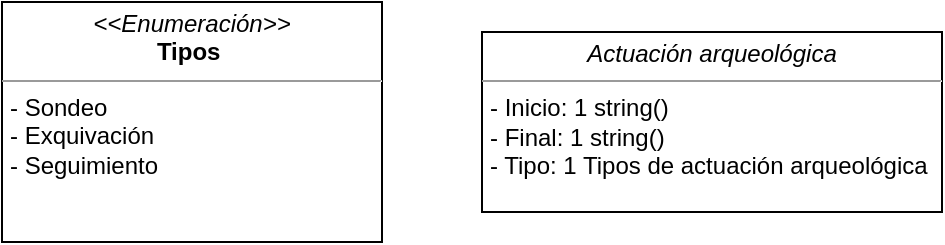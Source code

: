 <mxfile>
    <diagram id="HRdAlaLpEuR-7Ub7VqNo" name="Page-1">
        <mxGraphModel dx="548" dy="354" grid="1" gridSize="10" guides="1" tooltips="1" connect="1" arrows="1" fold="1" page="1" pageScale="1" pageWidth="827" pageHeight="1169" math="0" shadow="0">
            <root>
                <mxCell id="0"/>
                <mxCell id="1" parent="0"/>
                <mxCell id="2" value="&lt;p style=&quot;margin: 0px ; margin-top: 4px ; text-align: center&quot;&gt;&lt;i&gt;Actuación arqueológica&lt;/i&gt;&lt;/p&gt;&lt;hr size=&quot;1&quot;&gt;&lt;p style=&quot;margin: 0px ; margin-left: 4px&quot;&gt;- Inicio: 1 string()&lt;/p&gt;&lt;p style=&quot;margin: 0px ; margin-left: 4px&quot;&gt;- Final: 1 string()&lt;/p&gt;&lt;p style=&quot;margin: 0px ; margin-left: 4px&quot;&gt;- Tipo: 1 Tipos de actuación arqueológica&lt;/p&gt;" style="verticalAlign=top;align=left;overflow=fill;fontSize=12;fontFamily=Helvetica;html=1;" vertex="1" parent="1">
                    <mxGeometry x="390" y="90" width="230" height="90" as="geometry"/>
                </mxCell>
                <mxCell id="3" value="&lt;p style=&quot;margin: 0px ; margin-top: 4px ; text-align: center&quot;&gt;&lt;i&gt;&amp;lt;&amp;lt;Enumeración&amp;gt;&amp;gt;&lt;/i&gt;&lt;br&gt;&lt;b&gt;Tipos&amp;nbsp;&lt;/b&gt;&lt;/p&gt;&lt;hr size=&quot;1&quot;&gt;&lt;p style=&quot;margin: 0px ; margin-left: 4px&quot;&gt;- Sondeo&lt;/p&gt;&lt;p style=&quot;margin: 0px ; margin-left: 4px&quot;&gt;- Exquivación&lt;/p&gt;&lt;p style=&quot;margin: 0px ; margin-left: 4px&quot;&gt;- Seguimiento&lt;/p&gt;" style="verticalAlign=top;align=left;overflow=fill;fontSize=12;fontFamily=Helvetica;html=1;" vertex="1" parent="1">
                    <mxGeometry x="150" y="75" width="190" height="120" as="geometry"/>
                </mxCell>
            </root>
        </mxGraphModel>
    </diagram>
</mxfile>